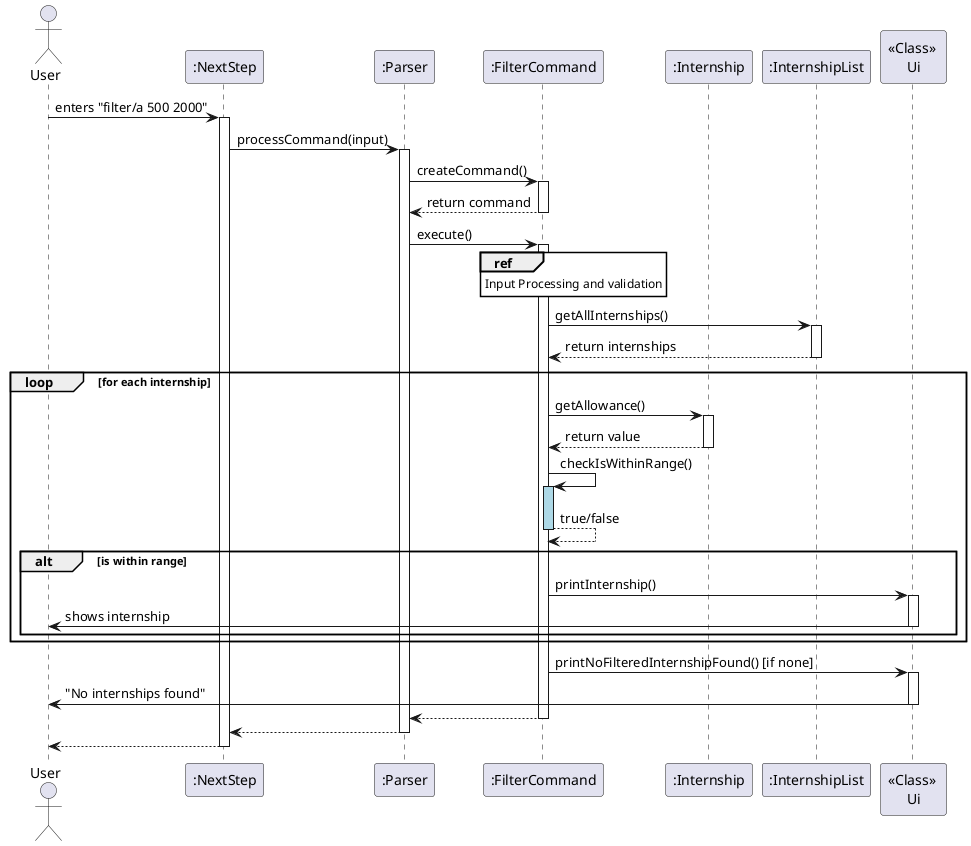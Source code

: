 @startuml
actor User
participant ":NextStep" as NextStep
participant ":Parser" as Parser
participant ":FilterCommand" as FilterCommand
participant ":Internship" as Internship
participant ":InternshipList" as InternshipList
participant "<<Class>> \nUi" as Ui
skinparam sequenceReferenceBackgroundColor white

User -> NextStep : enters "filter/a 500 2000"
activate NextStep

NextStep -> Parser : processCommand(input)
activate Parser

Parser -> FilterCommand : createCommand()
activate FilterCommand
FilterCommand --> Parser : return command
deactivate FilterCommand

Parser -> FilterCommand : execute()
activate FilterCommand

ref over FilterCommand
  Input Processing and validation
end ref

  FilterCommand -> InternshipList : getAllInternships()
  activate InternshipList
  InternshipList --> FilterCommand : return internships
  deactivate InternshipList

loop for each internship
  FilterCommand -> Internship : getAllowance()
  activate Internship
  Internship --> FilterCommand : return value
  deactivate Internship

  FilterCommand -> FilterCommand : checkIsWithinRange()
  activate FilterCommand #lightblue
  FilterCommand --> FilterCommand : true/false
  deactivate FilterCommand

  alt is within range
    FilterCommand -> Ui : printInternship()
    activate Ui
    Ui -> User : shows internship
    deactivate Ui
  end
end

FilterCommand -> Ui : printNoFilteredInternshipFound() [if none]
activate Ui
Ui -> User : "No internships found"
deactivate Ui

FilterCommand --> Parser
deactivate FilterCommand

Parser --> NextStep
deactivate Parser

NextStep --> User
deactivate NextStep
@enduml